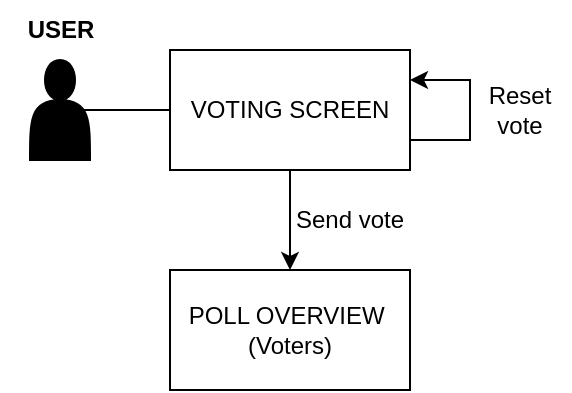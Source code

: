 <mxfile version="20.3.2" type="device"><diagram id="LajduKu5ocOECNISne9N" name="Page-1"><mxGraphModel dx="1639" dy="529" grid="1" gridSize="10" guides="1" tooltips="1" connect="1" arrows="1" fold="1" page="1" pageScale="1" pageWidth="827" pageHeight="1169" math="0" shadow="0"><root><mxCell id="0"/><mxCell id="1" parent="0"/><mxCell id="cmEMJTvNCNYAqClry-lb-11" value="&lt;b&gt;USER&lt;/b&gt;" style="text;html=1;align=center;verticalAlign=middle;resizable=0;points=[];autosize=1;strokeColor=none;fillColor=none;" parent="1" vertex="1"><mxGeometry x="-5" y="175" width="60" height="30" as="geometry"/></mxCell><mxCell id="cmEMJTvNCNYAqClry-lb-18" value="" style="shape=actor;whiteSpace=wrap;html=1;strokeWidth=1;fontColor=#CC0000;fillColor=#000000;" parent="1" vertex="1"><mxGeometry x="10" y="205" width="30" height="50" as="geometry"/></mxCell><mxCell id="cmEMJTvNCNYAqClry-lb-20" value="" style="endArrow=none;html=1;rounded=0;strokeColor=#000000;fontColor=#CC0000;exitX=0.9;exitY=0.5;exitDx=0;exitDy=0;entryX=0;entryY=0.5;entryDx=0;entryDy=0;exitPerimeter=0;" parent="1" source="cmEMJTvNCNYAqClry-lb-18" target="cmEMJTvNCNYAqClry-lb-28" edge="1"><mxGeometry width="50" height="50" relative="1" as="geometry"><mxPoint x="380" y="240" as="sourcePoint"/><mxPoint x="430" y="190" as="targetPoint"/><Array as="points"/></mxGeometry></mxCell><mxCell id="cmEMJTvNCNYAqClry-lb-28" value="VOTING SCREEN" style="rounded=0;whiteSpace=wrap;html=1;strokeWidth=1;fontColor=#000000;fillColor=default;" parent="1" vertex="1"><mxGeometry x="80" y="200" width="120" height="60" as="geometry"/></mxCell><mxCell id="FFIcXJ3w8wA_QO9GtCfq-1" value="POLL OVERVIEW&amp;nbsp;&lt;br&gt;(Voters)" style="rounded=0;whiteSpace=wrap;html=1;" parent="1" vertex="1"><mxGeometry x="80" y="310" width="120" height="60" as="geometry"/></mxCell><mxCell id="bpq5tqK7dfJaBPSEASJN-2" value="" style="endArrow=classic;html=1;rounded=0;exitX=0.5;exitY=1;exitDx=0;exitDy=0;entryX=0.5;entryY=0;entryDx=0;entryDy=0;" parent="1" source="cmEMJTvNCNYAqClry-lb-28" target="FFIcXJ3w8wA_QO9GtCfq-1" edge="1"><mxGeometry width="50" height="50" relative="1" as="geometry"><mxPoint x="390" y="240" as="sourcePoint"/><mxPoint x="440" y="190" as="targetPoint"/></mxGeometry></mxCell><mxCell id="bpq5tqK7dfJaBPSEASJN-3" value="Send vote" style="text;html=1;strokeColor=none;fillColor=none;align=center;verticalAlign=middle;whiteSpace=wrap;rounded=0;" parent="1" vertex="1"><mxGeometry x="140" y="270" width="60" height="30" as="geometry"/></mxCell><mxCell id="44XPsB9mIfjr0GQ5JeUY-1" value="" style="endArrow=classic;html=1;rounded=0;exitX=1;exitY=0.75;exitDx=0;exitDy=0;entryX=1;entryY=0.25;entryDx=0;entryDy=0;" edge="1" parent="1" source="cmEMJTvNCNYAqClry-lb-28" target="cmEMJTvNCNYAqClry-lb-28"><mxGeometry width="50" height="50" relative="1" as="geometry"><mxPoint x="390" y="310" as="sourcePoint"/><mxPoint x="440" y="260" as="targetPoint"/><Array as="points"><mxPoint x="230" y="245"/><mxPoint x="230" y="215"/></Array></mxGeometry></mxCell><mxCell id="44XPsB9mIfjr0GQ5JeUY-3" value="Reset vote" style="text;html=1;strokeColor=none;fillColor=none;align=center;verticalAlign=middle;whiteSpace=wrap;rounded=0;" vertex="1" parent="1"><mxGeometry x="230" y="215" width="50" height="30" as="geometry"/></mxCell></root></mxGraphModel></diagram></mxfile>